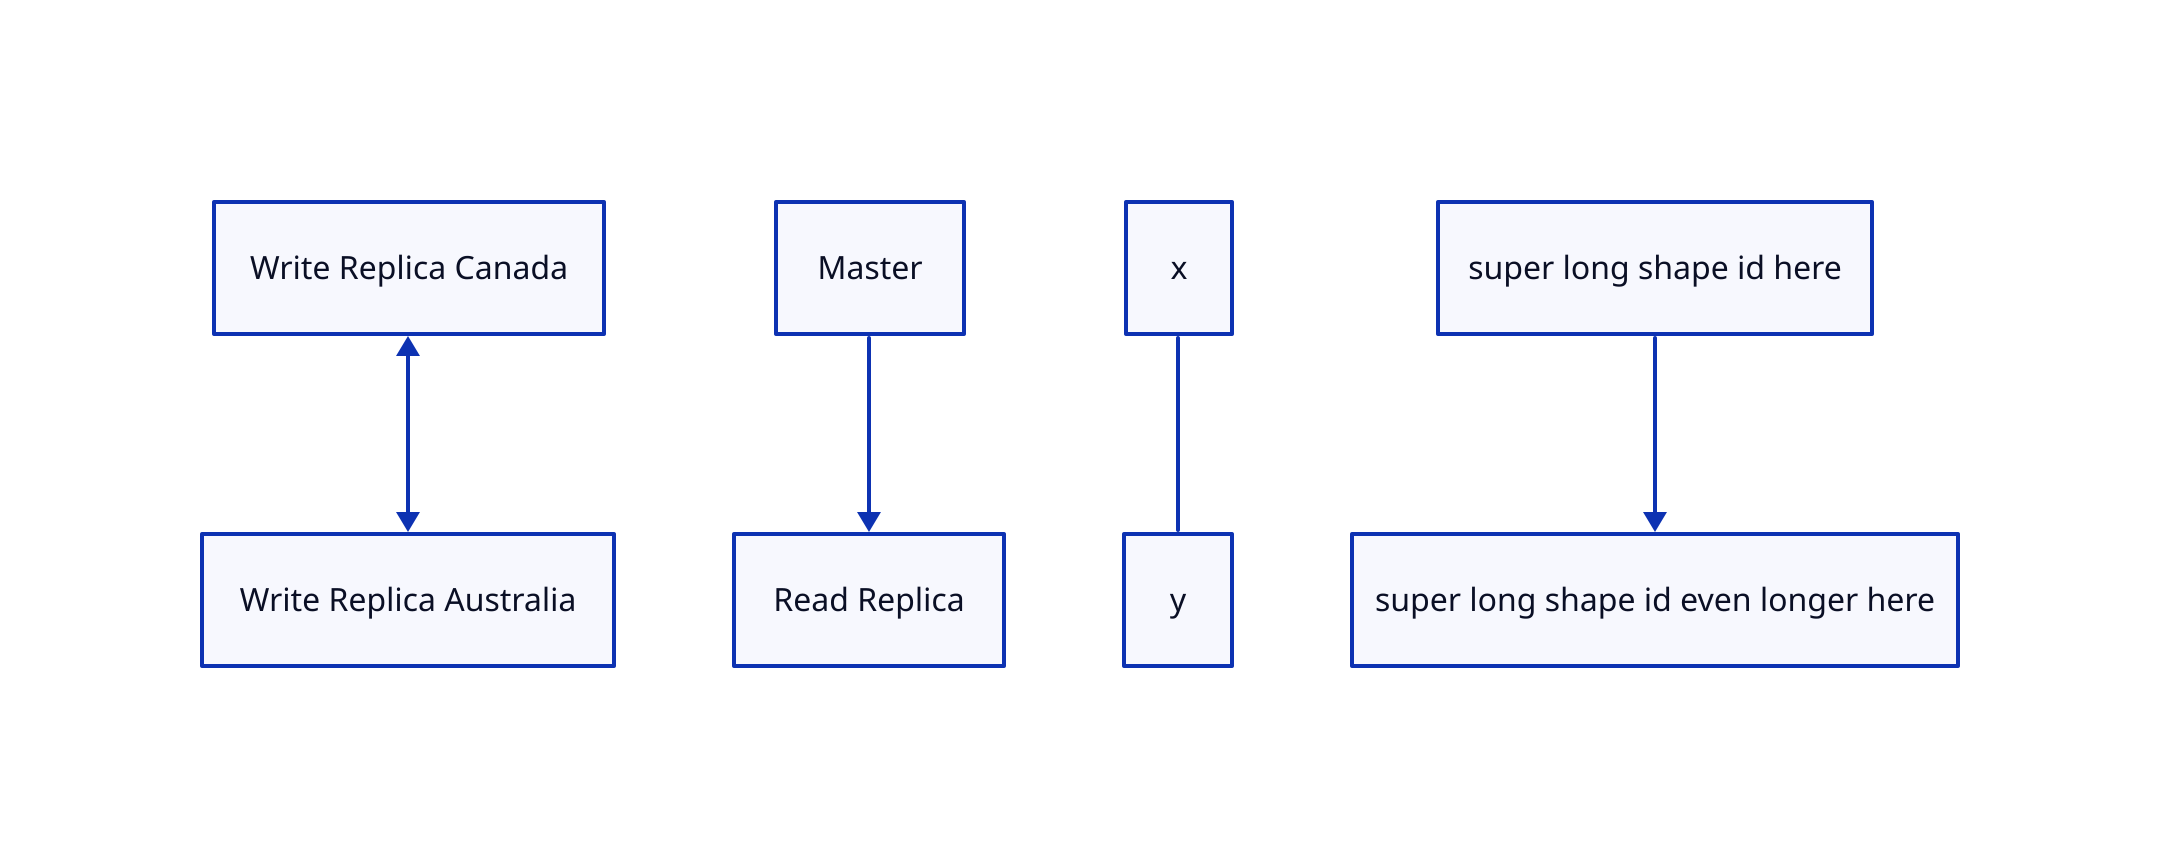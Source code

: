 Write Replica Canada <-> Write Replica Australia

Read Replica <- Master

x -- y

super long shape id here --\
  -> super long shape id even longer here
